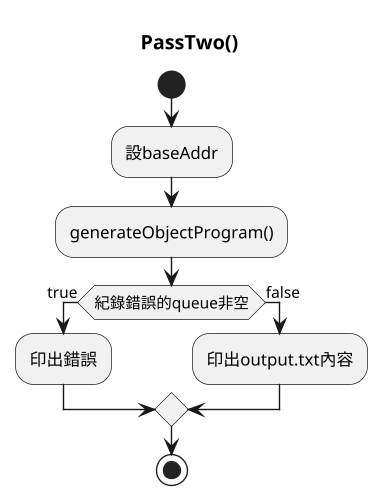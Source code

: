 @startuml
title PassTwo()
scale 1024 width
scale 500 height
start
:設baseAddr;
:generateObjectProgram();

if(紀錄錯誤的queue非空) then (true)
  :印出錯誤;
else (false)
  :印出output.txt內容;
endif
stop
@enduml